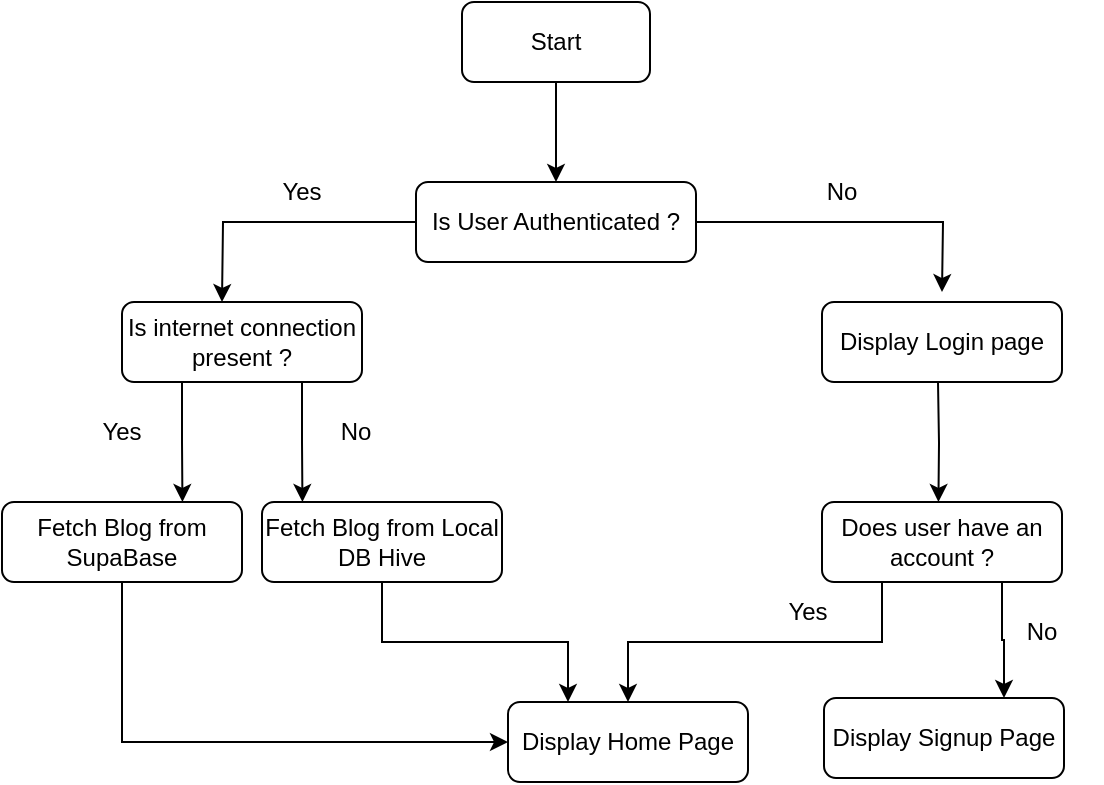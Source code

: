 <mxfile version="24.7.14">
  <diagram name="Page-1" id="6Emp7bgmdAHp4Dj8C9RS">
    <mxGraphModel dx="882" dy="458" grid="1" gridSize="10" guides="1" tooltips="1" connect="1" arrows="1" fold="1" page="1" pageScale="1" pageWidth="827" pageHeight="1169" math="0" shadow="0">
      <root>
        <mxCell id="0" />
        <mxCell id="1" parent="0" />
        <mxCell id="y-hftIuzePqmTIb-XjIw-2" style="edgeStyle=orthogonalEdgeStyle;rounded=0;orthogonalLoop=1;jettySize=auto;html=1;exitX=0.5;exitY=1;exitDx=0;exitDy=0;" edge="1" parent="1" source="y-hftIuzePqmTIb-XjIw-1">
          <mxGeometry relative="1" as="geometry">
            <mxPoint x="427" y="100" as="targetPoint" />
          </mxGeometry>
        </mxCell>
        <mxCell id="y-hftIuzePqmTIb-XjIw-1" value="Start" style="rounded=1;whiteSpace=wrap;html=1;" vertex="1" parent="1">
          <mxGeometry x="380" y="10" width="94" height="40" as="geometry" />
        </mxCell>
        <mxCell id="y-hftIuzePqmTIb-XjIw-4" style="edgeStyle=orthogonalEdgeStyle;rounded=0;orthogonalLoop=1;jettySize=auto;html=1;exitX=1;exitY=0.5;exitDx=0;exitDy=0;" edge="1" parent="1" source="y-hftIuzePqmTIb-XjIw-3">
          <mxGeometry relative="1" as="geometry">
            <mxPoint x="620" y="155" as="targetPoint" />
          </mxGeometry>
        </mxCell>
        <mxCell id="y-hftIuzePqmTIb-XjIw-9" style="edgeStyle=orthogonalEdgeStyle;rounded=0;orthogonalLoop=1;jettySize=auto;html=1;exitX=0;exitY=0.5;exitDx=0;exitDy=0;" edge="1" parent="1" source="y-hftIuzePqmTIb-XjIw-3">
          <mxGeometry relative="1" as="geometry">
            <mxPoint x="260" y="160" as="targetPoint" />
          </mxGeometry>
        </mxCell>
        <mxCell id="y-hftIuzePqmTIb-XjIw-3" value="Is User Authenticated ?" style="rounded=1;whiteSpace=wrap;html=1;" vertex="1" parent="1">
          <mxGeometry x="357" y="100" width="140" height="40" as="geometry" />
        </mxCell>
        <mxCell id="y-hftIuzePqmTIb-XjIw-19" style="edgeStyle=orthogonalEdgeStyle;rounded=0;orthogonalLoop=1;jettySize=auto;html=1;exitX=0.25;exitY=1;exitDx=0;exitDy=0;" edge="1" parent="1">
          <mxGeometry relative="1" as="geometry">
            <mxPoint x="618.222" y="260" as="targetPoint" />
            <mxPoint x="618" y="200" as="sourcePoint" />
          </mxGeometry>
        </mxCell>
        <mxCell id="y-hftIuzePqmTIb-XjIw-7" value="Display Login page" style="rounded=1;whiteSpace=wrap;html=1;" vertex="1" parent="1">
          <mxGeometry x="560" y="160" width="120" height="40" as="geometry" />
        </mxCell>
        <mxCell id="y-hftIuzePqmTIb-XjIw-8" value="No" style="text;html=1;align=center;verticalAlign=middle;whiteSpace=wrap;rounded=0;" vertex="1" parent="1">
          <mxGeometry x="540" y="90" width="60" height="30" as="geometry" />
        </mxCell>
        <mxCell id="y-hftIuzePqmTIb-XjIw-13" style="edgeStyle=orthogonalEdgeStyle;rounded=0;orthogonalLoop=1;jettySize=auto;html=1;exitX=0.25;exitY=1;exitDx=0;exitDy=0;" edge="1" parent="1" source="y-hftIuzePqmTIb-XjIw-11">
          <mxGeometry relative="1" as="geometry">
            <mxPoint x="240.222" y="260" as="targetPoint" />
          </mxGeometry>
        </mxCell>
        <mxCell id="y-hftIuzePqmTIb-XjIw-14" style="edgeStyle=orthogonalEdgeStyle;rounded=0;orthogonalLoop=1;jettySize=auto;html=1;exitX=0.75;exitY=1;exitDx=0;exitDy=0;" edge="1" parent="1" source="y-hftIuzePqmTIb-XjIw-11">
          <mxGeometry relative="1" as="geometry">
            <mxPoint x="300.222" y="260" as="targetPoint" />
          </mxGeometry>
        </mxCell>
        <mxCell id="y-hftIuzePqmTIb-XjIw-11" value="Is internet connection present ?" style="rounded=1;whiteSpace=wrap;html=1;" vertex="1" parent="1">
          <mxGeometry x="210" y="160" width="120" height="40" as="geometry" />
        </mxCell>
        <mxCell id="y-hftIuzePqmTIb-XjIw-12" value="Yes" style="text;html=1;align=center;verticalAlign=middle;whiteSpace=wrap;rounded=0;" vertex="1" parent="1">
          <mxGeometry x="270" y="90" width="60" height="30" as="geometry" />
        </mxCell>
        <mxCell id="y-hftIuzePqmTIb-XjIw-15" value="Yes" style="text;html=1;align=center;verticalAlign=middle;whiteSpace=wrap;rounded=0;" vertex="1" parent="1">
          <mxGeometry x="180" y="210" width="60" height="30" as="geometry" />
        </mxCell>
        <mxCell id="y-hftIuzePqmTIb-XjIw-16" value="No" style="text;html=1;align=center;verticalAlign=middle;whiteSpace=wrap;rounded=0;" vertex="1" parent="1">
          <mxGeometry x="297" y="210" width="60" height="30" as="geometry" />
        </mxCell>
        <mxCell id="y-hftIuzePqmTIb-XjIw-26" style="edgeStyle=orthogonalEdgeStyle;rounded=0;orthogonalLoop=1;jettySize=auto;html=1;exitX=0.5;exitY=1;exitDx=0;exitDy=0;entryX=0;entryY=0.5;entryDx=0;entryDy=0;" edge="1" parent="1" source="y-hftIuzePqmTIb-XjIw-17" target="y-hftIuzePqmTIb-XjIw-21">
          <mxGeometry relative="1" as="geometry" />
        </mxCell>
        <mxCell id="y-hftIuzePqmTIb-XjIw-17" value="Fetch Blog from SupaBase" style="rounded=1;whiteSpace=wrap;html=1;" vertex="1" parent="1">
          <mxGeometry x="150" y="260" width="120" height="40" as="geometry" />
        </mxCell>
        <mxCell id="y-hftIuzePqmTIb-XjIw-25" style="edgeStyle=orthogonalEdgeStyle;rounded=0;orthogonalLoop=1;jettySize=auto;html=1;exitX=0.5;exitY=1;exitDx=0;exitDy=0;entryX=0.25;entryY=0;entryDx=0;entryDy=0;" edge="1" parent="1" source="y-hftIuzePqmTIb-XjIw-18" target="y-hftIuzePqmTIb-XjIw-21">
          <mxGeometry relative="1" as="geometry" />
        </mxCell>
        <mxCell id="y-hftIuzePqmTIb-XjIw-18" value="Fetch Blog from Local DB Hive" style="rounded=1;whiteSpace=wrap;html=1;" vertex="1" parent="1">
          <mxGeometry x="280" y="260" width="120" height="40" as="geometry" />
        </mxCell>
        <mxCell id="y-hftIuzePqmTIb-XjIw-23" style="edgeStyle=orthogonalEdgeStyle;rounded=0;orthogonalLoop=1;jettySize=auto;html=1;exitX=0.75;exitY=1;exitDx=0;exitDy=0;entryX=0.75;entryY=0;entryDx=0;entryDy=0;" edge="1" parent="1" source="y-hftIuzePqmTIb-XjIw-20" target="y-hftIuzePqmTIb-XjIw-22">
          <mxGeometry relative="1" as="geometry" />
        </mxCell>
        <mxCell id="y-hftIuzePqmTIb-XjIw-24" style="edgeStyle=orthogonalEdgeStyle;rounded=0;orthogonalLoop=1;jettySize=auto;html=1;exitX=0.25;exitY=1;exitDx=0;exitDy=0;entryX=0.5;entryY=0;entryDx=0;entryDy=0;" edge="1" parent="1" source="y-hftIuzePqmTIb-XjIw-20" target="y-hftIuzePqmTIb-XjIw-21">
          <mxGeometry relative="1" as="geometry" />
        </mxCell>
        <mxCell id="y-hftIuzePqmTIb-XjIw-20" value="Does user have an account ?" style="rounded=1;whiteSpace=wrap;html=1;" vertex="1" parent="1">
          <mxGeometry x="560" y="260" width="120" height="40" as="geometry" />
        </mxCell>
        <mxCell id="y-hftIuzePqmTIb-XjIw-21" value="Display Home Page" style="rounded=1;whiteSpace=wrap;html=1;" vertex="1" parent="1">
          <mxGeometry x="403" y="360" width="120" height="40" as="geometry" />
        </mxCell>
        <mxCell id="y-hftIuzePqmTIb-XjIw-22" value="Display Signup Page" style="rounded=1;whiteSpace=wrap;html=1;" vertex="1" parent="1">
          <mxGeometry x="561" y="358" width="120" height="40" as="geometry" />
        </mxCell>
        <mxCell id="y-hftIuzePqmTIb-XjIw-27" value="Yes" style="text;html=1;align=center;verticalAlign=middle;whiteSpace=wrap;rounded=0;" vertex="1" parent="1">
          <mxGeometry x="523" y="300" width="60" height="30" as="geometry" />
        </mxCell>
        <mxCell id="y-hftIuzePqmTIb-XjIw-28" value="No" style="text;html=1;align=center;verticalAlign=middle;whiteSpace=wrap;rounded=0;" vertex="1" parent="1">
          <mxGeometry x="640" y="310" width="60" height="30" as="geometry" />
        </mxCell>
      </root>
    </mxGraphModel>
  </diagram>
</mxfile>
